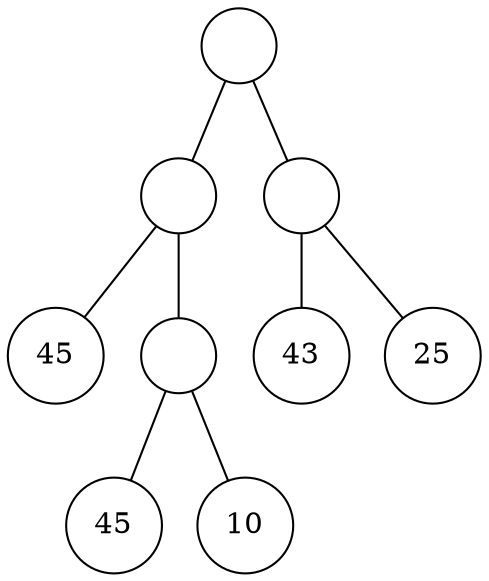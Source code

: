 graph g {
graph[ordering="out"];
1[label="", shape=circle, width=0.5];
1--2;
1--3;
2[label="", shape=circle, width=0.5];
2--4;
2--5;
4[label="45",shape=circle, width=0.5];
5[label="", shape=circle, width=0.5];
5--10;
5--11;
10[label="45",shape=circle, width=0.5];
11[label="10",shape=circle, width=0.5];
3[label="", shape=circle, width=0.5];
3--6;
3--7;
6[label="43",shape=circle, width=0.5];
7[label="25",shape=circle, width=0.5];
}
